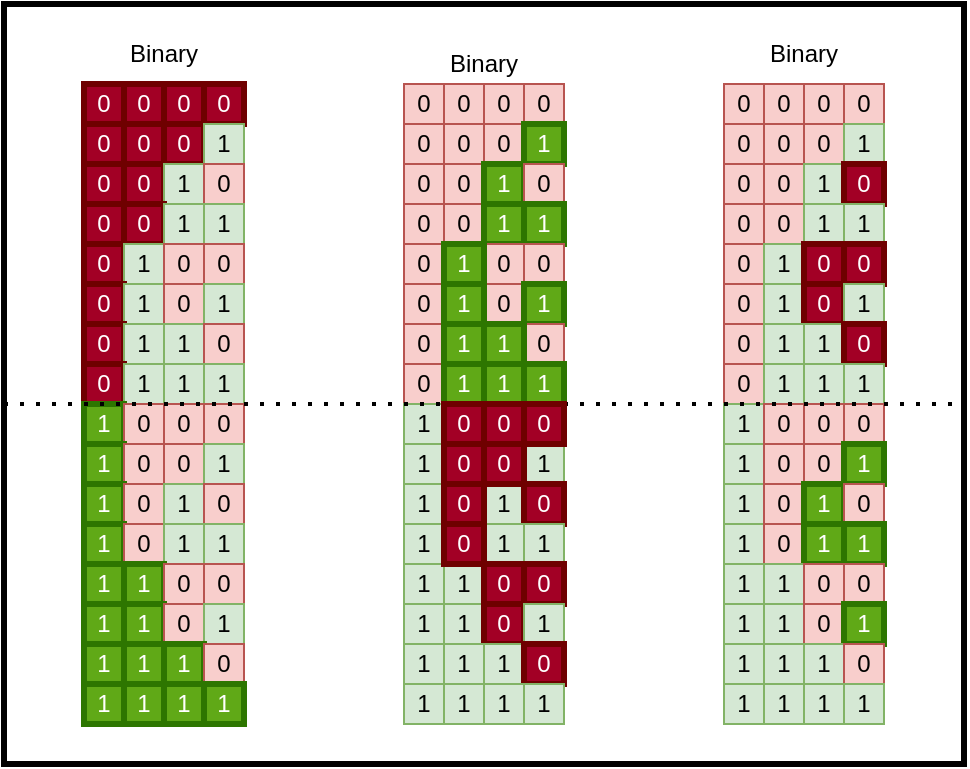 <mxfile version="20.8.16" type="device"><diagram name="Page-1" id="rO2bwCAvRgl7nx5soJiC"><mxGraphModel dx="637" dy="488" grid="1" gridSize="10" guides="1" tooltips="1" connect="1" arrows="1" fold="1" page="1" pageScale="1" pageWidth="850" pageHeight="1100" math="0" shadow="0"><root><mxCell id="0"/><mxCell id="1" parent="0"/><mxCell id="8Z9_9dAg5iWKAm85-pQ4-136" value="" style="rounded=0;whiteSpace=wrap;html=1;strokeWidth=3;" vertex="1" parent="1"><mxGeometry x="200" y="100" width="480" height="380" as="geometry"/></mxCell><mxCell id="TZ5t3hKsLZW_4LX4MifB-36" value="0" style="whiteSpace=wrap;html=1;aspect=fixed;fillColor=#a20025;strokeColor=#6F0000;strokeWidth=3;fontColor=#ffffff;" parent="1" vertex="1"><mxGeometry x="240" y="140" width="20" height="20" as="geometry"/></mxCell><mxCell id="TZ5t3hKsLZW_4LX4MifB-37" value="0" style="whiteSpace=wrap;html=1;aspect=fixed;fillColor=#a20025;strokeColor=#6F0000;strokeWidth=3;fontColor=#ffffff;" parent="1" vertex="1"><mxGeometry x="260" y="140" width="20" height="20" as="geometry"/></mxCell><mxCell id="TZ5t3hKsLZW_4LX4MifB-38" value="0" style="whiteSpace=wrap;html=1;aspect=fixed;fillColor=#a20025;strokeColor=#6F0000;fontColor=#ffffff;strokeWidth=3;" parent="1" vertex="1"><mxGeometry x="280" y="140" width="20" height="20" as="geometry"/></mxCell><mxCell id="TZ5t3hKsLZW_4LX4MifB-39" value="0" style="whiteSpace=wrap;html=1;aspect=fixed;fillColor=#a20025;strokeColor=#6F0000;strokeWidth=3;fontColor=#ffffff;" parent="1" vertex="1"><mxGeometry x="300" y="140" width="20" height="20" as="geometry"/></mxCell><mxCell id="TZ5t3hKsLZW_4LX4MifB-40" value="0" style="whiteSpace=wrap;html=1;aspect=fixed;fillColor=#a20025;strokeColor=#6F0000;strokeWidth=3;fontColor=#ffffff;" parent="1" vertex="1"><mxGeometry x="240" y="160" width="20" height="20" as="geometry"/></mxCell><mxCell id="TZ5t3hKsLZW_4LX4MifB-41" value="0" style="whiteSpace=wrap;html=1;aspect=fixed;fillColor=#a20025;strokeColor=#6F0000;strokeWidth=3;fontColor=#ffffff;" parent="1" vertex="1"><mxGeometry x="260" y="160" width="20" height="20" as="geometry"/></mxCell><mxCell id="TZ5t3hKsLZW_4LX4MifB-42" value="0" style="whiteSpace=wrap;html=1;aspect=fixed;fillColor=#a20025;strokeColor=#6F0000;strokeWidth=3;fontColor=#ffffff;" parent="1" vertex="1"><mxGeometry x="280" y="160" width="20" height="20" as="geometry"/></mxCell><mxCell id="TZ5t3hKsLZW_4LX4MifB-43" value="1" style="whiteSpace=wrap;html=1;aspect=fixed;fillColor=#d5e8d4;strokeColor=#82b366;strokeWidth=1;" parent="1" vertex="1"><mxGeometry x="300" y="160" width="20" height="20" as="geometry"/></mxCell><mxCell id="TZ5t3hKsLZW_4LX4MifB-44" value="0" style="whiteSpace=wrap;html=1;aspect=fixed;fillColor=#a20025;strokeColor=#6F0000;strokeWidth=3;fontColor=#ffffff;" parent="1" vertex="1"><mxGeometry x="240" y="180" width="20" height="20" as="geometry"/></mxCell><mxCell id="TZ5t3hKsLZW_4LX4MifB-45" value="0" style="whiteSpace=wrap;html=1;aspect=fixed;fillColor=#a20025;strokeColor=#6F0000;strokeWidth=3;fontColor=#ffffff;" parent="1" vertex="1"><mxGeometry x="260" y="180" width="20" height="20" as="geometry"/></mxCell><mxCell id="TZ5t3hKsLZW_4LX4MifB-46" value="1" style="whiteSpace=wrap;html=1;aspect=fixed;fillColor=#d5e8d4;strokeColor=#82b366;" parent="1" vertex="1"><mxGeometry x="280" y="180" width="20" height="20" as="geometry"/></mxCell><mxCell id="TZ5t3hKsLZW_4LX4MifB-47" value="0" style="whiteSpace=wrap;html=1;aspect=fixed;fillColor=#f8cecc;strokeColor=#b85450;strokeWidth=1;" parent="1" vertex="1"><mxGeometry x="300" y="180" width="20" height="20" as="geometry"/></mxCell><mxCell id="TZ5t3hKsLZW_4LX4MifB-48" value="0" style="whiteSpace=wrap;html=1;aspect=fixed;fillColor=#a20025;strokeColor=#6F0000;strokeWidth=3;fontColor=#ffffff;" parent="1" vertex="1"><mxGeometry x="240" y="200" width="20" height="20" as="geometry"/></mxCell><mxCell id="TZ5t3hKsLZW_4LX4MifB-49" value="0" style="whiteSpace=wrap;html=1;aspect=fixed;fillColor=#a20025;strokeColor=#6F0000;strokeWidth=3;fontColor=#ffffff;" parent="1" vertex="1"><mxGeometry x="260" y="200" width="20" height="20" as="geometry"/></mxCell><mxCell id="TZ5t3hKsLZW_4LX4MifB-50" value="1" style="whiteSpace=wrap;html=1;aspect=fixed;fillColor=#d5e8d4;strokeColor=#82b366;" parent="1" vertex="1"><mxGeometry x="280" y="200" width="20" height="20" as="geometry"/></mxCell><mxCell id="TZ5t3hKsLZW_4LX4MifB-51" value="1" style="whiteSpace=wrap;html=1;aspect=fixed;fillColor=#d5e8d4;strokeColor=#82b366;strokeWidth=1;" parent="1" vertex="1"><mxGeometry x="300" y="200" width="20" height="20" as="geometry"/></mxCell><mxCell id="TZ5t3hKsLZW_4LX4MifB-68" value="0" style="whiteSpace=wrap;html=1;aspect=fixed;fillColor=#a20025;strokeColor=#6F0000;strokeWidth=3;fontColor=#ffffff;" parent="1" vertex="1"><mxGeometry x="240" y="220" width="20" height="20" as="geometry"/></mxCell><mxCell id="TZ5t3hKsLZW_4LX4MifB-69" value="1" style="whiteSpace=wrap;html=1;aspect=fixed;fillColor=#d5e8d4;strokeColor=#82b366;" parent="1" vertex="1"><mxGeometry x="260" y="220" width="20" height="20" as="geometry"/></mxCell><mxCell id="TZ5t3hKsLZW_4LX4MifB-70" value="0" style="whiteSpace=wrap;html=1;aspect=fixed;fillColor=#f8cecc;strokeColor=#b85450;" parent="1" vertex="1"><mxGeometry x="280" y="220" width="20" height="20" as="geometry"/></mxCell><mxCell id="TZ5t3hKsLZW_4LX4MifB-71" value="0" style="whiteSpace=wrap;html=1;aspect=fixed;fillColor=#f8cecc;strokeColor=#b85450;strokeWidth=1;" parent="1" vertex="1"><mxGeometry x="300" y="220" width="20" height="20" as="geometry"/></mxCell><mxCell id="TZ5t3hKsLZW_4LX4MifB-72" value="0" style="whiteSpace=wrap;html=1;aspect=fixed;fillColor=#a20025;strokeColor=#6F0000;strokeWidth=3;fontColor=#ffffff;" parent="1" vertex="1"><mxGeometry x="240" y="240" width="20" height="20" as="geometry"/></mxCell><mxCell id="TZ5t3hKsLZW_4LX4MifB-73" value="1" style="whiteSpace=wrap;html=1;aspect=fixed;fillColor=#d5e8d4;strokeColor=#82b366;" parent="1" vertex="1"><mxGeometry x="260" y="240" width="20" height="20" as="geometry"/></mxCell><mxCell id="TZ5t3hKsLZW_4LX4MifB-74" value="0" style="whiteSpace=wrap;html=1;aspect=fixed;fillColor=#f8cecc;strokeColor=#b85450;" parent="1" vertex="1"><mxGeometry x="280" y="240" width="20" height="20" as="geometry"/></mxCell><mxCell id="TZ5t3hKsLZW_4LX4MifB-75" value="1" style="whiteSpace=wrap;html=1;aspect=fixed;fillColor=#d5e8d4;strokeColor=#82b366;strokeWidth=1;" parent="1" vertex="1"><mxGeometry x="300" y="240" width="20" height="20" as="geometry"/></mxCell><mxCell id="TZ5t3hKsLZW_4LX4MifB-76" value="0" style="whiteSpace=wrap;html=1;aspect=fixed;fillColor=#a20025;strokeColor=#6F0000;strokeWidth=3;fontColor=#ffffff;" parent="1" vertex="1"><mxGeometry x="240" y="260" width="20" height="20" as="geometry"/></mxCell><mxCell id="TZ5t3hKsLZW_4LX4MifB-77" value="1" style="whiteSpace=wrap;html=1;aspect=fixed;fillColor=#d5e8d4;strokeColor=#82b366;" parent="1" vertex="1"><mxGeometry x="260" y="260" width="20" height="20" as="geometry"/></mxCell><mxCell id="TZ5t3hKsLZW_4LX4MifB-78" value="1" style="whiteSpace=wrap;html=1;aspect=fixed;fillColor=#d5e8d4;strokeColor=#82b366;" parent="1" vertex="1"><mxGeometry x="280" y="260" width="20" height="20" as="geometry"/></mxCell><mxCell id="TZ5t3hKsLZW_4LX4MifB-79" value="0" style="whiteSpace=wrap;html=1;aspect=fixed;fillColor=#f8cecc;strokeColor=#b85450;strokeWidth=1;" parent="1" vertex="1"><mxGeometry x="300" y="260" width="20" height="20" as="geometry"/></mxCell><mxCell id="TZ5t3hKsLZW_4LX4MifB-80" value="0" style="whiteSpace=wrap;html=1;aspect=fixed;fillColor=#a20025;strokeColor=#6F0000;strokeWidth=3;fontColor=#ffffff;" parent="1" vertex="1"><mxGeometry x="240" y="280" width="20" height="20" as="geometry"/></mxCell><mxCell id="TZ5t3hKsLZW_4LX4MifB-81" value="1" style="whiteSpace=wrap;html=1;aspect=fixed;fillColor=#d5e8d4;strokeColor=#82b366;" parent="1" vertex="1"><mxGeometry x="260" y="280" width="20" height="20" as="geometry"/></mxCell><mxCell id="TZ5t3hKsLZW_4LX4MifB-82" value="1" style="whiteSpace=wrap;html=1;aspect=fixed;fillColor=#d5e8d4;strokeColor=#82b366;" parent="1" vertex="1"><mxGeometry x="280" y="280" width="20" height="20" as="geometry"/></mxCell><mxCell id="TZ5t3hKsLZW_4LX4MifB-83" value="1" style="whiteSpace=wrap;html=1;aspect=fixed;fillColor=#d5e8d4;strokeColor=#82b366;strokeWidth=1;" parent="1" vertex="1"><mxGeometry x="300" y="280" width="20" height="20" as="geometry"/></mxCell><mxCell id="TZ5t3hKsLZW_4LX4MifB-84" value="1" style="whiteSpace=wrap;html=1;aspect=fixed;fillColor=#60a917;strokeColor=#2D7600;fontColor=#ffffff;strokeWidth=3;" parent="1" vertex="1"><mxGeometry x="240" y="300" width="20" height="20" as="geometry"/></mxCell><mxCell id="TZ5t3hKsLZW_4LX4MifB-85" value="0" style="whiteSpace=wrap;html=1;aspect=fixed;fillColor=#f8cecc;strokeColor=#b85450;" parent="1" vertex="1"><mxGeometry x="260" y="300" width="20" height="20" as="geometry"/></mxCell><mxCell id="TZ5t3hKsLZW_4LX4MifB-86" value="0" style="whiteSpace=wrap;html=1;aspect=fixed;fillColor=#f8cecc;strokeColor=#b85450;" parent="1" vertex="1"><mxGeometry x="280" y="300" width="20" height="20" as="geometry"/></mxCell><mxCell id="TZ5t3hKsLZW_4LX4MifB-87" value="0" style="whiteSpace=wrap;html=1;aspect=fixed;fillColor=#f8cecc;strokeColor=#b85450;strokeWidth=1;" parent="1" vertex="1"><mxGeometry x="300" y="300" width="20" height="20" as="geometry"/></mxCell><mxCell id="TZ5t3hKsLZW_4LX4MifB-88" value="1" style="whiteSpace=wrap;html=1;aspect=fixed;fillColor=#60a917;strokeColor=#2D7600;fontColor=#ffffff;strokeWidth=3;" parent="1" vertex="1"><mxGeometry x="240" y="320" width="20" height="20" as="geometry"/></mxCell><mxCell id="TZ5t3hKsLZW_4LX4MifB-89" value="0" style="whiteSpace=wrap;html=1;aspect=fixed;fillColor=#f8cecc;strokeColor=#b85450;" parent="1" vertex="1"><mxGeometry x="260" y="320" width="20" height="20" as="geometry"/></mxCell><mxCell id="TZ5t3hKsLZW_4LX4MifB-90" value="0" style="whiteSpace=wrap;html=1;aspect=fixed;fillColor=#f8cecc;strokeColor=#b85450;" parent="1" vertex="1"><mxGeometry x="280" y="320" width="20" height="20" as="geometry"/></mxCell><mxCell id="TZ5t3hKsLZW_4LX4MifB-91" value="1" style="whiteSpace=wrap;html=1;aspect=fixed;fillColor=#d5e8d4;strokeColor=#82b366;strokeWidth=1;" parent="1" vertex="1"><mxGeometry x="300" y="320" width="20" height="20" as="geometry"/></mxCell><mxCell id="TZ5t3hKsLZW_4LX4MifB-92" value="1" style="whiteSpace=wrap;html=1;aspect=fixed;fillColor=#60a917;strokeColor=#2D7600;fontColor=#ffffff;strokeWidth=3;" parent="1" vertex="1"><mxGeometry x="240" y="340" width="20" height="20" as="geometry"/></mxCell><mxCell id="TZ5t3hKsLZW_4LX4MifB-93" value="0" style="whiteSpace=wrap;html=1;aspect=fixed;fillColor=#f8cecc;strokeColor=#b85450;" parent="1" vertex="1"><mxGeometry x="260" y="340" width="20" height="20" as="geometry"/></mxCell><mxCell id="TZ5t3hKsLZW_4LX4MifB-94" value="1" style="whiteSpace=wrap;html=1;aspect=fixed;fillColor=#d5e8d4;strokeColor=#82b366;" parent="1" vertex="1"><mxGeometry x="280" y="340" width="20" height="20" as="geometry"/></mxCell><mxCell id="TZ5t3hKsLZW_4LX4MifB-95" value="0" style="whiteSpace=wrap;html=1;aspect=fixed;fillColor=#f8cecc;strokeColor=#b85450;strokeWidth=1;" parent="1" vertex="1"><mxGeometry x="300" y="340" width="20" height="20" as="geometry"/></mxCell><mxCell id="TZ5t3hKsLZW_4LX4MifB-96" value="1" style="whiteSpace=wrap;html=1;aspect=fixed;fillColor=#60a917;strokeColor=#2D7600;fontColor=#ffffff;strokeWidth=3;" parent="1" vertex="1"><mxGeometry x="240" y="360" width="20" height="20" as="geometry"/></mxCell><mxCell id="TZ5t3hKsLZW_4LX4MifB-97" value="0" style="whiteSpace=wrap;html=1;aspect=fixed;fillColor=#f8cecc;strokeColor=#b85450;" parent="1" vertex="1"><mxGeometry x="260" y="360" width="20" height="20" as="geometry"/></mxCell><mxCell id="TZ5t3hKsLZW_4LX4MifB-98" value="1" style="whiteSpace=wrap;html=1;aspect=fixed;fillColor=#d5e8d4;strokeColor=#82b366;" parent="1" vertex="1"><mxGeometry x="280" y="360" width="20" height="20" as="geometry"/></mxCell><mxCell id="TZ5t3hKsLZW_4LX4MifB-99" value="1" style="whiteSpace=wrap;html=1;aspect=fixed;fillColor=#d5e8d4;strokeColor=#82b366;strokeWidth=1;" parent="1" vertex="1"><mxGeometry x="300" y="360" width="20" height="20" as="geometry"/></mxCell><mxCell id="TZ5t3hKsLZW_4LX4MifB-100" value="1" style="whiteSpace=wrap;html=1;aspect=fixed;fillColor=#60a917;strokeColor=#2D7600;fontColor=#ffffff;strokeWidth=3;" parent="1" vertex="1"><mxGeometry x="240" y="380" width="20" height="20" as="geometry"/></mxCell><mxCell id="TZ5t3hKsLZW_4LX4MifB-101" value="1" style="whiteSpace=wrap;html=1;aspect=fixed;fillColor=#60a917;strokeColor=#2D7600;fontColor=#ffffff;strokeWidth=3;" parent="1" vertex="1"><mxGeometry x="260" y="380" width="20" height="20" as="geometry"/></mxCell><mxCell id="TZ5t3hKsLZW_4LX4MifB-102" value="0" style="whiteSpace=wrap;html=1;aspect=fixed;fillColor=#f8cecc;strokeColor=#b85450;" parent="1" vertex="1"><mxGeometry x="280" y="380" width="20" height="20" as="geometry"/></mxCell><mxCell id="TZ5t3hKsLZW_4LX4MifB-103" value="0" style="whiteSpace=wrap;html=1;aspect=fixed;fillColor=#f8cecc;strokeColor=#b85450;strokeWidth=1;" parent="1" vertex="1"><mxGeometry x="300" y="380" width="20" height="20" as="geometry"/></mxCell><mxCell id="TZ5t3hKsLZW_4LX4MifB-104" value="1" style="whiteSpace=wrap;html=1;aspect=fixed;fillColor=#60a917;strokeColor=#2D7600;fontColor=#ffffff;strokeWidth=3;" parent="1" vertex="1"><mxGeometry x="240" y="400" width="20" height="20" as="geometry"/></mxCell><mxCell id="TZ5t3hKsLZW_4LX4MifB-105" value="1" style="whiteSpace=wrap;html=1;aspect=fixed;fillColor=#60a917;strokeColor=#2D7600;fontColor=#ffffff;strokeWidth=3;" parent="1" vertex="1"><mxGeometry x="260" y="400" width="20" height="20" as="geometry"/></mxCell><mxCell id="TZ5t3hKsLZW_4LX4MifB-106" value="0" style="whiteSpace=wrap;html=1;aspect=fixed;fillColor=#f8cecc;strokeColor=#b85450;" parent="1" vertex="1"><mxGeometry x="280" y="400" width="20" height="20" as="geometry"/></mxCell><mxCell id="TZ5t3hKsLZW_4LX4MifB-107" value="1" style="whiteSpace=wrap;html=1;aspect=fixed;fillColor=#d5e8d4;strokeColor=#82b366;strokeWidth=1;" parent="1" vertex="1"><mxGeometry x="300" y="400" width="20" height="20" as="geometry"/></mxCell><mxCell id="TZ5t3hKsLZW_4LX4MifB-108" value="1" style="whiteSpace=wrap;html=1;aspect=fixed;fillColor=#60a917;strokeColor=#2D7600;fontColor=#ffffff;strokeWidth=3;" parent="1" vertex="1"><mxGeometry x="240" y="420" width="20" height="20" as="geometry"/></mxCell><mxCell id="TZ5t3hKsLZW_4LX4MifB-109" value="1" style="whiteSpace=wrap;html=1;aspect=fixed;fillColor=#60a917;strokeColor=#2D7600;fontColor=#ffffff;strokeWidth=3;" parent="1" vertex="1"><mxGeometry x="260" y="420" width="20" height="20" as="geometry"/></mxCell><mxCell id="TZ5t3hKsLZW_4LX4MifB-110" value="1" style="whiteSpace=wrap;html=1;aspect=fixed;fillColor=#60a917;strokeColor=#2D7600;fontColor=#ffffff;strokeWidth=3;" parent="1" vertex="1"><mxGeometry x="280" y="420" width="20" height="20" as="geometry"/></mxCell><mxCell id="TZ5t3hKsLZW_4LX4MifB-111" value="0" style="whiteSpace=wrap;html=1;aspect=fixed;fillColor=#f8cecc;strokeColor=#b85450;strokeWidth=1;" parent="1" vertex="1"><mxGeometry x="300" y="420" width="20" height="20" as="geometry"/></mxCell><mxCell id="TZ5t3hKsLZW_4LX4MifB-112" value="1" style="whiteSpace=wrap;html=1;aspect=fixed;fillColor=#60a917;strokeColor=#2D7600;fontColor=#ffffff;strokeWidth=3;" parent="1" vertex="1"><mxGeometry x="240" y="440" width="20" height="20" as="geometry"/></mxCell><mxCell id="TZ5t3hKsLZW_4LX4MifB-113" value="1" style="whiteSpace=wrap;html=1;aspect=fixed;fillColor=#60a917;strokeColor=#2D7600;fontColor=#ffffff;strokeWidth=3;" parent="1" vertex="1"><mxGeometry x="260" y="440" width="20" height="20" as="geometry"/></mxCell><mxCell id="TZ5t3hKsLZW_4LX4MifB-114" value="1" style="whiteSpace=wrap;html=1;aspect=fixed;fillColor=#60a917;strokeColor=#2D7600;fontColor=#ffffff;strokeWidth=3;" parent="1" vertex="1"><mxGeometry x="280" y="440" width="20" height="20" as="geometry"/></mxCell><mxCell id="TZ5t3hKsLZW_4LX4MifB-118" value="1" style="whiteSpace=wrap;html=1;aspect=fixed;fillColor=#60a917;strokeColor=#2D7600;strokeWidth=3;fontColor=#ffffff;" parent="1" vertex="1"><mxGeometry x="300" y="440" width="20" height="20" as="geometry"/></mxCell><mxCell id="TZ5t3hKsLZW_4LX4MifB-124" value="Binary" style="text;html=1;strokeColor=none;fillColor=none;align=center;verticalAlign=middle;whiteSpace=wrap;rounded=0;" parent="1" vertex="1"><mxGeometry x="250" y="110" width="60" height="30" as="geometry"/></mxCell><mxCell id="8Z9_9dAg5iWKAm85-pQ4-5" value="0" style="whiteSpace=wrap;html=1;aspect=fixed;fillColor=#f8cecc;strokeColor=#b85450;" vertex="1" parent="1"><mxGeometry x="400" y="140" width="20" height="20" as="geometry"/></mxCell><mxCell id="8Z9_9dAg5iWKAm85-pQ4-6" value="0" style="whiteSpace=wrap;html=1;aspect=fixed;fillColor=#f8cecc;strokeColor=#b85450;" vertex="1" parent="1"><mxGeometry x="420" y="140" width="20" height="20" as="geometry"/></mxCell><mxCell id="8Z9_9dAg5iWKAm85-pQ4-7" value="0" style="whiteSpace=wrap;html=1;aspect=fixed;fillColor=#f8cecc;strokeColor=#b85450;" vertex="1" parent="1"><mxGeometry x="440" y="140" width="20" height="20" as="geometry"/></mxCell><mxCell id="8Z9_9dAg5iWKAm85-pQ4-8" value="0" style="whiteSpace=wrap;html=1;aspect=fixed;fillColor=#f8cecc;strokeColor=#b85450;strokeWidth=1;" vertex="1" parent="1"><mxGeometry x="460" y="140" width="20" height="20" as="geometry"/></mxCell><mxCell id="8Z9_9dAg5iWKAm85-pQ4-9" value="0" style="whiteSpace=wrap;html=1;aspect=fixed;fillColor=#f8cecc;strokeColor=#b85450;" vertex="1" parent="1"><mxGeometry x="400" y="160" width="20" height="20" as="geometry"/></mxCell><mxCell id="8Z9_9dAg5iWKAm85-pQ4-10" value="0" style="whiteSpace=wrap;html=1;aspect=fixed;fillColor=#f8cecc;strokeColor=#b85450;" vertex="1" parent="1"><mxGeometry x="420" y="160" width="20" height="20" as="geometry"/></mxCell><mxCell id="8Z9_9dAg5iWKAm85-pQ4-11" value="0" style="whiteSpace=wrap;html=1;aspect=fixed;fillColor=#f8cecc;strokeColor=#b85450;" vertex="1" parent="1"><mxGeometry x="440" y="160" width="20" height="20" as="geometry"/></mxCell><mxCell id="8Z9_9dAg5iWKAm85-pQ4-12" value="1" style="whiteSpace=wrap;html=1;aspect=fixed;fillColor=#60a917;strokeColor=#2D7600;strokeWidth=3;fontColor=#ffffff;" vertex="1" parent="1"><mxGeometry x="460" y="160" width="20" height="20" as="geometry"/></mxCell><mxCell id="8Z9_9dAg5iWKAm85-pQ4-13" value="0" style="whiteSpace=wrap;html=1;aspect=fixed;fillColor=#f8cecc;strokeColor=#b85450;" vertex="1" parent="1"><mxGeometry x="400" y="180" width="20" height="20" as="geometry"/></mxCell><mxCell id="8Z9_9dAg5iWKAm85-pQ4-14" value="0" style="whiteSpace=wrap;html=1;aspect=fixed;fillColor=#f8cecc;strokeColor=#b85450;" vertex="1" parent="1"><mxGeometry x="420" y="180" width="20" height="20" as="geometry"/></mxCell><mxCell id="8Z9_9dAg5iWKAm85-pQ4-15" value="1" style="whiteSpace=wrap;html=1;aspect=fixed;fillColor=#60a917;strokeColor=#2D7600;strokeWidth=3;fontColor=#ffffff;" vertex="1" parent="1"><mxGeometry x="440" y="180" width="20" height="20" as="geometry"/></mxCell><mxCell id="8Z9_9dAg5iWKAm85-pQ4-16" value="0" style="whiteSpace=wrap;html=1;aspect=fixed;fillColor=#f8cecc;strokeColor=#b85450;strokeWidth=1;" vertex="1" parent="1"><mxGeometry x="460" y="180" width="20" height="20" as="geometry"/></mxCell><mxCell id="8Z9_9dAg5iWKAm85-pQ4-17" value="0" style="whiteSpace=wrap;html=1;aspect=fixed;fillColor=#f8cecc;strokeColor=#b85450;" vertex="1" parent="1"><mxGeometry x="400" y="200" width="20" height="20" as="geometry"/></mxCell><mxCell id="8Z9_9dAg5iWKAm85-pQ4-18" value="0" style="whiteSpace=wrap;html=1;aspect=fixed;fillColor=#f8cecc;strokeColor=#b85450;" vertex="1" parent="1"><mxGeometry x="420" y="200" width="20" height="20" as="geometry"/></mxCell><mxCell id="8Z9_9dAg5iWKAm85-pQ4-19" value="1" style="whiteSpace=wrap;html=1;aspect=fixed;fillColor=#60a917;strokeColor=#2D7600;strokeWidth=3;fontColor=#ffffff;" vertex="1" parent="1"><mxGeometry x="440" y="200" width="20" height="20" as="geometry"/></mxCell><mxCell id="8Z9_9dAg5iWKAm85-pQ4-20" value="1" style="whiteSpace=wrap;html=1;aspect=fixed;fillColor=#60a917;strokeColor=#2D7600;strokeWidth=3;fontColor=#ffffff;" vertex="1" parent="1"><mxGeometry x="460" y="200" width="20" height="20" as="geometry"/></mxCell><mxCell id="8Z9_9dAg5iWKAm85-pQ4-21" value="0" style="whiteSpace=wrap;html=1;aspect=fixed;fillColor=#f8cecc;strokeColor=#b85450;" vertex="1" parent="1"><mxGeometry x="400" y="220" width="20" height="20" as="geometry"/></mxCell><mxCell id="8Z9_9dAg5iWKAm85-pQ4-23" value="0" style="whiteSpace=wrap;html=1;aspect=fixed;fillColor=#f8cecc;strokeColor=#b85450;" vertex="1" parent="1"><mxGeometry x="440" y="220" width="20" height="20" as="geometry"/></mxCell><mxCell id="8Z9_9dAg5iWKAm85-pQ4-24" value="0" style="whiteSpace=wrap;html=1;aspect=fixed;fillColor=#f8cecc;strokeColor=#b85450;strokeWidth=1;" vertex="1" parent="1"><mxGeometry x="460" y="220" width="20" height="20" as="geometry"/></mxCell><mxCell id="8Z9_9dAg5iWKAm85-pQ4-25" value="0" style="whiteSpace=wrap;html=1;aspect=fixed;fillColor=#f8cecc;strokeColor=#b85450;" vertex="1" parent="1"><mxGeometry x="400" y="240" width="20" height="20" as="geometry"/></mxCell><mxCell id="8Z9_9dAg5iWKAm85-pQ4-27" value="0" style="whiteSpace=wrap;html=1;aspect=fixed;fillColor=#f8cecc;strokeColor=#b85450;" vertex="1" parent="1"><mxGeometry x="440" y="240" width="20" height="20" as="geometry"/></mxCell><mxCell id="8Z9_9dAg5iWKAm85-pQ4-28" value="1" style="whiteSpace=wrap;html=1;aspect=fixed;fillColor=#60a917;strokeColor=#2D7600;strokeWidth=3;fontColor=#ffffff;" vertex="1" parent="1"><mxGeometry x="460" y="240" width="20" height="20" as="geometry"/></mxCell><mxCell id="8Z9_9dAg5iWKAm85-pQ4-29" value="0" style="whiteSpace=wrap;html=1;aspect=fixed;fillColor=#f8cecc;strokeColor=#b85450;" vertex="1" parent="1"><mxGeometry x="400" y="260" width="20" height="20" as="geometry"/></mxCell><mxCell id="8Z9_9dAg5iWKAm85-pQ4-32" value="0" style="whiteSpace=wrap;html=1;aspect=fixed;fillColor=#f8cecc;strokeColor=#b85450;strokeWidth=1;" vertex="1" parent="1"><mxGeometry x="460" y="260" width="20" height="20" as="geometry"/></mxCell><mxCell id="8Z9_9dAg5iWKAm85-pQ4-33" value="0" style="whiteSpace=wrap;html=1;aspect=fixed;fillColor=#f8cecc;strokeColor=#b85450;" vertex="1" parent="1"><mxGeometry x="400" y="280" width="20" height="20" as="geometry"/></mxCell><mxCell id="8Z9_9dAg5iWKAm85-pQ4-37" value="1" style="whiteSpace=wrap;html=1;aspect=fixed;fillColor=#d5e8d4;strokeColor=#82b366;" vertex="1" parent="1"><mxGeometry x="400" y="300" width="20" height="20" as="geometry"/></mxCell><mxCell id="8Z9_9dAg5iWKAm85-pQ4-41" value="1" style="whiteSpace=wrap;html=1;aspect=fixed;fillColor=#d5e8d4;strokeColor=#82b366;" vertex="1" parent="1"><mxGeometry x="400" y="320" width="20" height="20" as="geometry"/></mxCell><mxCell id="8Z9_9dAg5iWKAm85-pQ4-44" value="1" style="whiteSpace=wrap;html=1;aspect=fixed;fillColor=#d5e8d4;strokeColor=#82b366;strokeWidth=1;" vertex="1" parent="1"><mxGeometry x="460" y="320" width="20" height="20" as="geometry"/></mxCell><mxCell id="8Z9_9dAg5iWKAm85-pQ4-45" value="1" style="whiteSpace=wrap;html=1;aspect=fixed;fillColor=#d5e8d4;strokeColor=#82b366;" vertex="1" parent="1"><mxGeometry x="400" y="340" width="20" height="20" as="geometry"/></mxCell><mxCell id="8Z9_9dAg5iWKAm85-pQ4-47" value="1" style="whiteSpace=wrap;html=1;aspect=fixed;fillColor=#d5e8d4;strokeColor=#82b366;" vertex="1" parent="1"><mxGeometry x="440" y="340" width="20" height="20" as="geometry"/></mxCell><mxCell id="8Z9_9dAg5iWKAm85-pQ4-48" value="0" style="whiteSpace=wrap;html=1;aspect=fixed;fillColor=#a20025;strokeColor=#6F0000;strokeWidth=3;fontColor=#ffffff;" vertex="1" parent="1"><mxGeometry x="460" y="340" width="20" height="20" as="geometry"/></mxCell><mxCell id="8Z9_9dAg5iWKAm85-pQ4-49" value="1" style="whiteSpace=wrap;html=1;aspect=fixed;fillColor=#d5e8d4;strokeColor=#82b366;" vertex="1" parent="1"><mxGeometry x="400" y="360" width="20" height="20" as="geometry"/></mxCell><mxCell id="8Z9_9dAg5iWKAm85-pQ4-51" value="1" style="whiteSpace=wrap;html=1;aspect=fixed;fillColor=#d5e8d4;strokeColor=#82b366;" vertex="1" parent="1"><mxGeometry x="440" y="360" width="20" height="20" as="geometry"/></mxCell><mxCell id="8Z9_9dAg5iWKAm85-pQ4-52" value="1" style="whiteSpace=wrap;html=1;aspect=fixed;fillColor=#d5e8d4;strokeColor=#82b366;strokeWidth=1;" vertex="1" parent="1"><mxGeometry x="460" y="360" width="20" height="20" as="geometry"/></mxCell><mxCell id="8Z9_9dAg5iWKAm85-pQ4-53" value="1" style="whiteSpace=wrap;html=1;aspect=fixed;fillColor=#d5e8d4;strokeColor=#82b366;" vertex="1" parent="1"><mxGeometry x="400" y="380" width="20" height="20" as="geometry"/></mxCell><mxCell id="8Z9_9dAg5iWKAm85-pQ4-54" value="1" style="whiteSpace=wrap;html=1;aspect=fixed;fillColor=#d5e8d4;strokeColor=#82b366;" vertex="1" parent="1"><mxGeometry x="420" y="380" width="20" height="20" as="geometry"/></mxCell><mxCell id="8Z9_9dAg5iWKAm85-pQ4-55" value="0" style="whiteSpace=wrap;html=1;aspect=fixed;fillColor=#a20025;strokeColor=#6F0000;fontColor=#ffffff;strokeWidth=3;" vertex="1" parent="1"><mxGeometry x="440" y="380" width="20" height="20" as="geometry"/></mxCell><mxCell id="8Z9_9dAg5iWKAm85-pQ4-56" value="0" style="whiteSpace=wrap;html=1;aspect=fixed;fillColor=#a20025;strokeColor=#6F0000;strokeWidth=3;fontColor=#ffffff;" vertex="1" parent="1"><mxGeometry x="460" y="380" width="20" height="20" as="geometry"/></mxCell><mxCell id="8Z9_9dAg5iWKAm85-pQ4-57" value="1" style="whiteSpace=wrap;html=1;aspect=fixed;fillColor=#d5e8d4;strokeColor=#82b366;" vertex="1" parent="1"><mxGeometry x="400" y="400" width="20" height="20" as="geometry"/></mxCell><mxCell id="8Z9_9dAg5iWKAm85-pQ4-58" value="1" style="whiteSpace=wrap;html=1;aspect=fixed;fillColor=#d5e8d4;strokeColor=#82b366;" vertex="1" parent="1"><mxGeometry x="420" y="400" width="20" height="20" as="geometry"/></mxCell><mxCell id="8Z9_9dAg5iWKAm85-pQ4-59" value="0" style="whiteSpace=wrap;html=1;aspect=fixed;fillColor=#a20025;strokeColor=#6F0000;fontColor=#ffffff;strokeWidth=3;" vertex="1" parent="1"><mxGeometry x="440" y="400" width="20" height="20" as="geometry"/></mxCell><mxCell id="8Z9_9dAg5iWKAm85-pQ4-60" value="1" style="whiteSpace=wrap;html=1;aspect=fixed;fillColor=#d5e8d4;strokeColor=#82b366;strokeWidth=1;" vertex="1" parent="1"><mxGeometry x="460" y="400" width="20" height="20" as="geometry"/></mxCell><mxCell id="8Z9_9dAg5iWKAm85-pQ4-61" value="1" style="whiteSpace=wrap;html=1;aspect=fixed;fillColor=#d5e8d4;strokeColor=#82b366;" vertex="1" parent="1"><mxGeometry x="400" y="420" width="20" height="20" as="geometry"/></mxCell><mxCell id="8Z9_9dAg5iWKAm85-pQ4-62" value="1" style="whiteSpace=wrap;html=1;aspect=fixed;fillColor=#d5e8d4;strokeColor=#82b366;" vertex="1" parent="1"><mxGeometry x="420" y="420" width="20" height="20" as="geometry"/></mxCell><mxCell id="8Z9_9dAg5iWKAm85-pQ4-63" value="1" style="whiteSpace=wrap;html=1;aspect=fixed;fillColor=#d5e8d4;strokeColor=#82b366;" vertex="1" parent="1"><mxGeometry x="440" y="420" width="20" height="20" as="geometry"/></mxCell><mxCell id="8Z9_9dAg5iWKAm85-pQ4-64" value="0" style="whiteSpace=wrap;html=1;aspect=fixed;fillColor=#a20025;strokeColor=#6F0000;strokeWidth=3;fontColor=#ffffff;" vertex="1" parent="1"><mxGeometry x="460" y="420" width="20" height="20" as="geometry"/></mxCell><mxCell id="8Z9_9dAg5iWKAm85-pQ4-65" value="1" style="whiteSpace=wrap;html=1;aspect=fixed;fillColor=#d5e8d4;strokeColor=#82b366;" vertex="1" parent="1"><mxGeometry x="400" y="440" width="20" height="20" as="geometry"/></mxCell><mxCell id="8Z9_9dAg5iWKAm85-pQ4-66" value="1" style="whiteSpace=wrap;html=1;aspect=fixed;fillColor=#d5e8d4;strokeColor=#82b366;" vertex="1" parent="1"><mxGeometry x="420" y="440" width="20" height="20" as="geometry"/></mxCell><mxCell id="8Z9_9dAg5iWKAm85-pQ4-67" value="1" style="whiteSpace=wrap;html=1;aspect=fixed;fillColor=#d5e8d4;strokeColor=#82b366;" vertex="1" parent="1"><mxGeometry x="440" y="440" width="20" height="20" as="geometry"/></mxCell><mxCell id="8Z9_9dAg5iWKAm85-pQ4-68" value="1" style="whiteSpace=wrap;html=1;aspect=fixed;fillColor=#d5e8d4;strokeColor=#82b366;strokeWidth=1;" vertex="1" parent="1"><mxGeometry x="460" y="440" width="20" height="20" as="geometry"/></mxCell><mxCell id="8Z9_9dAg5iWKAm85-pQ4-69" value="Binary" style="text;html=1;strokeColor=none;fillColor=none;align=center;verticalAlign=middle;whiteSpace=wrap;rounded=0;" vertex="1" parent="1"><mxGeometry x="410" y="115" width="60" height="30" as="geometry"/></mxCell><mxCell id="8Z9_9dAg5iWKAm85-pQ4-70" value="0" style="whiteSpace=wrap;html=1;aspect=fixed;fillColor=#f8cecc;strokeColor=#b85450;" vertex="1" parent="1"><mxGeometry x="560" y="140" width="20" height="20" as="geometry"/></mxCell><mxCell id="8Z9_9dAg5iWKAm85-pQ4-71" value="0" style="whiteSpace=wrap;html=1;aspect=fixed;fillColor=#f8cecc;strokeColor=#b85450;" vertex="1" parent="1"><mxGeometry x="580" y="140" width="20" height="20" as="geometry"/></mxCell><mxCell id="8Z9_9dAg5iWKAm85-pQ4-72" value="0" style="whiteSpace=wrap;html=1;aspect=fixed;fillColor=#f8cecc;strokeColor=#b85450;" vertex="1" parent="1"><mxGeometry x="600" y="140" width="20" height="20" as="geometry"/></mxCell><mxCell id="8Z9_9dAg5iWKAm85-pQ4-73" value="0" style="whiteSpace=wrap;html=1;aspect=fixed;fillColor=#f8cecc;strokeColor=#b85450;strokeWidth=1;" vertex="1" parent="1"><mxGeometry x="620" y="140" width="20" height="20" as="geometry"/></mxCell><mxCell id="8Z9_9dAg5iWKAm85-pQ4-74" value="0" style="whiteSpace=wrap;html=1;aspect=fixed;fillColor=#f8cecc;strokeColor=#b85450;" vertex="1" parent="1"><mxGeometry x="560" y="160" width="20" height="20" as="geometry"/></mxCell><mxCell id="8Z9_9dAg5iWKAm85-pQ4-75" value="0" style="whiteSpace=wrap;html=1;aspect=fixed;fillColor=#f8cecc;strokeColor=#b85450;" vertex="1" parent="1"><mxGeometry x="580" y="160" width="20" height="20" as="geometry"/></mxCell><mxCell id="8Z9_9dAg5iWKAm85-pQ4-76" value="0" style="whiteSpace=wrap;html=1;aspect=fixed;fillColor=#f8cecc;strokeColor=#b85450;" vertex="1" parent="1"><mxGeometry x="600" y="160" width="20" height="20" as="geometry"/></mxCell><mxCell id="8Z9_9dAg5iWKAm85-pQ4-77" value="1" style="whiteSpace=wrap;html=1;aspect=fixed;fillColor=#d5e8d4;strokeColor=#82b366;strokeWidth=1;" vertex="1" parent="1"><mxGeometry x="620" y="160" width="20" height="20" as="geometry"/></mxCell><mxCell id="8Z9_9dAg5iWKAm85-pQ4-78" value="0" style="whiteSpace=wrap;html=1;aspect=fixed;fillColor=#f8cecc;strokeColor=#b85450;" vertex="1" parent="1"><mxGeometry x="560" y="180" width="20" height="20" as="geometry"/></mxCell><mxCell id="8Z9_9dAg5iWKAm85-pQ4-79" value="0" style="whiteSpace=wrap;html=1;aspect=fixed;fillColor=#f8cecc;strokeColor=#b85450;" vertex="1" parent="1"><mxGeometry x="580" y="180" width="20" height="20" as="geometry"/></mxCell><mxCell id="8Z9_9dAg5iWKAm85-pQ4-80" value="1" style="whiteSpace=wrap;html=1;aspect=fixed;fillColor=#d5e8d4;strokeColor=#82b366;" vertex="1" parent="1"><mxGeometry x="600" y="180" width="20" height="20" as="geometry"/></mxCell><mxCell id="8Z9_9dAg5iWKAm85-pQ4-81" value="0" style="whiteSpace=wrap;html=1;aspect=fixed;fillColor=#a20025;strokeColor=#6F0000;strokeWidth=3;fontColor=#ffffff;" vertex="1" parent="1"><mxGeometry x="620" y="180" width="20" height="20" as="geometry"/></mxCell><mxCell id="8Z9_9dAg5iWKAm85-pQ4-82" value="0" style="whiteSpace=wrap;html=1;aspect=fixed;fillColor=#f8cecc;strokeColor=#b85450;" vertex="1" parent="1"><mxGeometry x="560" y="200" width="20" height="20" as="geometry"/></mxCell><mxCell id="8Z9_9dAg5iWKAm85-pQ4-83" value="0" style="whiteSpace=wrap;html=1;aspect=fixed;fillColor=#f8cecc;strokeColor=#b85450;" vertex="1" parent="1"><mxGeometry x="580" y="200" width="20" height="20" as="geometry"/></mxCell><mxCell id="8Z9_9dAg5iWKAm85-pQ4-84" value="1" style="whiteSpace=wrap;html=1;aspect=fixed;fillColor=#d5e8d4;strokeColor=#82b366;" vertex="1" parent="1"><mxGeometry x="600" y="200" width="20" height="20" as="geometry"/></mxCell><mxCell id="8Z9_9dAg5iWKAm85-pQ4-85" value="1" style="whiteSpace=wrap;html=1;aspect=fixed;fillColor=#d5e8d4;strokeColor=#82b366;strokeWidth=1;" vertex="1" parent="1"><mxGeometry x="620" y="200" width="20" height="20" as="geometry"/></mxCell><mxCell id="8Z9_9dAg5iWKAm85-pQ4-86" value="0" style="whiteSpace=wrap;html=1;aspect=fixed;fillColor=#f8cecc;strokeColor=#b85450;" vertex="1" parent="1"><mxGeometry x="560" y="220" width="20" height="20" as="geometry"/></mxCell><mxCell id="8Z9_9dAg5iWKAm85-pQ4-87" value="1" style="whiteSpace=wrap;html=1;aspect=fixed;fillColor=#d5e8d4;strokeColor=#82b366;" vertex="1" parent="1"><mxGeometry x="580" y="220" width="20" height="20" as="geometry"/></mxCell><mxCell id="8Z9_9dAg5iWKAm85-pQ4-88" value="0" style="whiteSpace=wrap;html=1;aspect=fixed;fillColor=#a20025;strokeColor=#6F0000;fontColor=#ffffff;strokeWidth=3;" vertex="1" parent="1"><mxGeometry x="600" y="220" width="20" height="20" as="geometry"/></mxCell><mxCell id="8Z9_9dAg5iWKAm85-pQ4-89" value="0" style="whiteSpace=wrap;html=1;aspect=fixed;fillColor=#a20025;strokeColor=#6F0000;strokeWidth=3;fontColor=#ffffff;" vertex="1" parent="1"><mxGeometry x="620" y="220" width="20" height="20" as="geometry"/></mxCell><mxCell id="8Z9_9dAg5iWKAm85-pQ4-90" value="0" style="whiteSpace=wrap;html=1;aspect=fixed;fillColor=#f8cecc;strokeColor=#b85450;" vertex="1" parent="1"><mxGeometry x="560" y="240" width="20" height="20" as="geometry"/></mxCell><mxCell id="8Z9_9dAg5iWKAm85-pQ4-91" value="1" style="whiteSpace=wrap;html=1;aspect=fixed;fillColor=#d5e8d4;strokeColor=#82b366;" vertex="1" parent="1"><mxGeometry x="580" y="240" width="20" height="20" as="geometry"/></mxCell><mxCell id="8Z9_9dAg5iWKAm85-pQ4-92" value="0" style="whiteSpace=wrap;html=1;aspect=fixed;fillColor=#a20025;strokeColor=#6F0000;fontColor=#ffffff;strokeWidth=3;" vertex="1" parent="1"><mxGeometry x="600" y="240" width="20" height="20" as="geometry"/></mxCell><mxCell id="8Z9_9dAg5iWKAm85-pQ4-93" value="1" style="whiteSpace=wrap;html=1;aspect=fixed;fillColor=#d5e8d4;strokeColor=#82b366;strokeWidth=1;" vertex="1" parent="1"><mxGeometry x="620" y="240" width="20" height="20" as="geometry"/></mxCell><mxCell id="8Z9_9dAg5iWKAm85-pQ4-94" value="0" style="whiteSpace=wrap;html=1;aspect=fixed;fillColor=#f8cecc;strokeColor=#b85450;" vertex="1" parent="1"><mxGeometry x="560" y="260" width="20" height="20" as="geometry"/></mxCell><mxCell id="8Z9_9dAg5iWKAm85-pQ4-95" value="1" style="whiteSpace=wrap;html=1;aspect=fixed;fillColor=#d5e8d4;strokeColor=#82b366;" vertex="1" parent="1"><mxGeometry x="580" y="260" width="20" height="20" as="geometry"/></mxCell><mxCell id="8Z9_9dAg5iWKAm85-pQ4-96" value="1" style="whiteSpace=wrap;html=1;aspect=fixed;fillColor=#d5e8d4;strokeColor=#82b366;" vertex="1" parent="1"><mxGeometry x="600" y="260" width="20" height="20" as="geometry"/></mxCell><mxCell id="8Z9_9dAg5iWKAm85-pQ4-97" value="0" style="whiteSpace=wrap;html=1;aspect=fixed;fillColor=#a20025;strokeColor=#6F0000;strokeWidth=3;fontColor=#ffffff;" vertex="1" parent="1"><mxGeometry x="620" y="260" width="20" height="20" as="geometry"/></mxCell><mxCell id="8Z9_9dAg5iWKAm85-pQ4-98" value="0" style="whiteSpace=wrap;html=1;aspect=fixed;fillColor=#f8cecc;strokeColor=#b85450;" vertex="1" parent="1"><mxGeometry x="560" y="280" width="20" height="20" as="geometry"/></mxCell><mxCell id="8Z9_9dAg5iWKAm85-pQ4-99" value="1" style="whiteSpace=wrap;html=1;aspect=fixed;fillColor=#d5e8d4;strokeColor=#82b366;" vertex="1" parent="1"><mxGeometry x="580" y="280" width="20" height="20" as="geometry"/></mxCell><mxCell id="8Z9_9dAg5iWKAm85-pQ4-100" value="1" style="whiteSpace=wrap;html=1;aspect=fixed;fillColor=#d5e8d4;strokeColor=#82b366;" vertex="1" parent="1"><mxGeometry x="600" y="280" width="20" height="20" as="geometry"/></mxCell><mxCell id="8Z9_9dAg5iWKAm85-pQ4-101" value="1" style="whiteSpace=wrap;html=1;aspect=fixed;fillColor=#d5e8d4;strokeColor=#82b366;strokeWidth=1;" vertex="1" parent="1"><mxGeometry x="620" y="280" width="20" height="20" as="geometry"/></mxCell><mxCell id="8Z9_9dAg5iWKAm85-pQ4-102" value="1" style="whiteSpace=wrap;html=1;aspect=fixed;fillColor=#d5e8d4;strokeColor=#82b366;" vertex="1" parent="1"><mxGeometry x="560" y="300" width="20" height="20" as="geometry"/></mxCell><mxCell id="8Z9_9dAg5iWKAm85-pQ4-103" value="0" style="whiteSpace=wrap;html=1;aspect=fixed;fillColor=#f8cecc;strokeColor=#b85450;" vertex="1" parent="1"><mxGeometry x="580" y="300" width="20" height="20" as="geometry"/></mxCell><mxCell id="8Z9_9dAg5iWKAm85-pQ4-104" value="0" style="whiteSpace=wrap;html=1;aspect=fixed;fillColor=#f8cecc;strokeColor=#b85450;" vertex="1" parent="1"><mxGeometry x="600" y="300" width="20" height="20" as="geometry"/></mxCell><mxCell id="8Z9_9dAg5iWKAm85-pQ4-105" value="0" style="whiteSpace=wrap;html=1;aspect=fixed;fillColor=#f8cecc;strokeColor=#b85450;strokeWidth=1;" vertex="1" parent="1"><mxGeometry x="620" y="300" width="20" height="20" as="geometry"/></mxCell><mxCell id="8Z9_9dAg5iWKAm85-pQ4-106" value="1" style="whiteSpace=wrap;html=1;aspect=fixed;fillColor=#d5e8d4;strokeColor=#82b366;" vertex="1" parent="1"><mxGeometry x="560" y="320" width="20" height="20" as="geometry"/></mxCell><mxCell id="8Z9_9dAg5iWKAm85-pQ4-107" value="0" style="whiteSpace=wrap;html=1;aspect=fixed;fillColor=#f8cecc;strokeColor=#b85450;" vertex="1" parent="1"><mxGeometry x="580" y="320" width="20" height="20" as="geometry"/></mxCell><mxCell id="8Z9_9dAg5iWKAm85-pQ4-108" value="0" style="whiteSpace=wrap;html=1;aspect=fixed;fillColor=#f8cecc;strokeColor=#b85450;" vertex="1" parent="1"><mxGeometry x="600" y="320" width="20" height="20" as="geometry"/></mxCell><mxCell id="8Z9_9dAg5iWKAm85-pQ4-109" value="1" style="whiteSpace=wrap;html=1;aspect=fixed;fillColor=#60a917;strokeColor=#2D7600;strokeWidth=3;fontColor=#ffffff;" vertex="1" parent="1"><mxGeometry x="620" y="320" width="20" height="20" as="geometry"/></mxCell><mxCell id="8Z9_9dAg5iWKAm85-pQ4-110" value="1" style="whiteSpace=wrap;html=1;aspect=fixed;fillColor=#d5e8d4;strokeColor=#82b366;" vertex="1" parent="1"><mxGeometry x="560" y="340" width="20" height="20" as="geometry"/></mxCell><mxCell id="8Z9_9dAg5iWKAm85-pQ4-111" value="0" style="whiteSpace=wrap;html=1;aspect=fixed;fillColor=#f8cecc;strokeColor=#b85450;" vertex="1" parent="1"><mxGeometry x="580" y="340" width="20" height="20" as="geometry"/></mxCell><mxCell id="8Z9_9dAg5iWKAm85-pQ4-112" value="1" style="whiteSpace=wrap;html=1;aspect=fixed;fillColor=#60a917;strokeColor=#2D7600;fontColor=#ffffff;strokeWidth=3;" vertex="1" parent="1"><mxGeometry x="600" y="340" width="20" height="20" as="geometry"/></mxCell><mxCell id="8Z9_9dAg5iWKAm85-pQ4-113" value="0" style="whiteSpace=wrap;html=1;aspect=fixed;fillColor=#f8cecc;strokeColor=#b85450;strokeWidth=1;" vertex="1" parent="1"><mxGeometry x="620" y="340" width="20" height="20" as="geometry"/></mxCell><mxCell id="8Z9_9dAg5iWKAm85-pQ4-114" value="1" style="whiteSpace=wrap;html=1;aspect=fixed;fillColor=#d5e8d4;strokeColor=#82b366;" vertex="1" parent="1"><mxGeometry x="560" y="360" width="20" height="20" as="geometry"/></mxCell><mxCell id="8Z9_9dAg5iWKAm85-pQ4-115" value="0" style="whiteSpace=wrap;html=1;aspect=fixed;fillColor=#f8cecc;strokeColor=#b85450;" vertex="1" parent="1"><mxGeometry x="580" y="360" width="20" height="20" as="geometry"/></mxCell><mxCell id="8Z9_9dAg5iWKAm85-pQ4-116" value="1" style="whiteSpace=wrap;html=1;aspect=fixed;fillColor=#60a917;strokeColor=#2D7600;fontColor=#ffffff;strokeWidth=3;" vertex="1" parent="1"><mxGeometry x="600" y="360" width="20" height="20" as="geometry"/></mxCell><mxCell id="8Z9_9dAg5iWKAm85-pQ4-117" value="1" style="whiteSpace=wrap;html=1;aspect=fixed;fillColor=#60a917;strokeColor=#2D7600;strokeWidth=3;fontColor=#ffffff;" vertex="1" parent="1"><mxGeometry x="620" y="360" width="20" height="20" as="geometry"/></mxCell><mxCell id="8Z9_9dAg5iWKAm85-pQ4-118" value="1" style="whiteSpace=wrap;html=1;aspect=fixed;fillColor=#d5e8d4;strokeColor=#82b366;" vertex="1" parent="1"><mxGeometry x="560" y="380" width="20" height="20" as="geometry"/></mxCell><mxCell id="8Z9_9dAg5iWKAm85-pQ4-119" value="1" style="whiteSpace=wrap;html=1;aspect=fixed;fillColor=#d5e8d4;strokeColor=#82b366;" vertex="1" parent="1"><mxGeometry x="580" y="380" width="20" height="20" as="geometry"/></mxCell><mxCell id="8Z9_9dAg5iWKAm85-pQ4-120" value="0" style="whiteSpace=wrap;html=1;aspect=fixed;fillColor=#f8cecc;strokeColor=#b85450;" vertex="1" parent="1"><mxGeometry x="600" y="380" width="20" height="20" as="geometry"/></mxCell><mxCell id="8Z9_9dAg5iWKAm85-pQ4-121" value="0" style="whiteSpace=wrap;html=1;aspect=fixed;fillColor=#f8cecc;strokeColor=#b85450;strokeWidth=1;" vertex="1" parent="1"><mxGeometry x="620" y="380" width="20" height="20" as="geometry"/></mxCell><mxCell id="8Z9_9dAg5iWKAm85-pQ4-122" value="1" style="whiteSpace=wrap;html=1;aspect=fixed;fillColor=#d5e8d4;strokeColor=#82b366;" vertex="1" parent="1"><mxGeometry x="560" y="400" width="20" height="20" as="geometry"/></mxCell><mxCell id="8Z9_9dAg5iWKAm85-pQ4-123" value="1" style="whiteSpace=wrap;html=1;aspect=fixed;fillColor=#d5e8d4;strokeColor=#82b366;" vertex="1" parent="1"><mxGeometry x="580" y="400" width="20" height="20" as="geometry"/></mxCell><mxCell id="8Z9_9dAg5iWKAm85-pQ4-124" value="0" style="whiteSpace=wrap;html=1;aspect=fixed;fillColor=#f8cecc;strokeColor=#b85450;" vertex="1" parent="1"><mxGeometry x="600" y="400" width="20" height="20" as="geometry"/></mxCell><mxCell id="8Z9_9dAg5iWKAm85-pQ4-125" value="1" style="whiteSpace=wrap;html=1;aspect=fixed;fillColor=#60a917;strokeColor=#2D7600;strokeWidth=3;fontColor=#ffffff;" vertex="1" parent="1"><mxGeometry x="620" y="400" width="20" height="20" as="geometry"/></mxCell><mxCell id="8Z9_9dAg5iWKAm85-pQ4-126" value="1" style="whiteSpace=wrap;html=1;aspect=fixed;fillColor=#d5e8d4;strokeColor=#82b366;" vertex="1" parent="1"><mxGeometry x="560" y="420" width="20" height="20" as="geometry"/></mxCell><mxCell id="8Z9_9dAg5iWKAm85-pQ4-127" value="1" style="whiteSpace=wrap;html=1;aspect=fixed;fillColor=#d5e8d4;strokeColor=#82b366;" vertex="1" parent="1"><mxGeometry x="580" y="420" width="20" height="20" as="geometry"/></mxCell><mxCell id="8Z9_9dAg5iWKAm85-pQ4-128" value="1" style="whiteSpace=wrap;html=1;aspect=fixed;fillColor=#d5e8d4;strokeColor=#82b366;" vertex="1" parent="1"><mxGeometry x="600" y="420" width="20" height="20" as="geometry"/></mxCell><mxCell id="8Z9_9dAg5iWKAm85-pQ4-129" value="0" style="whiteSpace=wrap;html=1;aspect=fixed;fillColor=#f8cecc;strokeColor=#b85450;strokeWidth=1;" vertex="1" parent="1"><mxGeometry x="620" y="420" width="20" height="20" as="geometry"/></mxCell><mxCell id="8Z9_9dAg5iWKAm85-pQ4-130" value="1" style="whiteSpace=wrap;html=1;aspect=fixed;fillColor=#d5e8d4;strokeColor=#82b366;" vertex="1" parent="1"><mxGeometry x="560" y="440" width="20" height="20" as="geometry"/></mxCell><mxCell id="8Z9_9dAg5iWKAm85-pQ4-131" value="1" style="whiteSpace=wrap;html=1;aspect=fixed;fillColor=#d5e8d4;strokeColor=#82b366;" vertex="1" parent="1"><mxGeometry x="580" y="440" width="20" height="20" as="geometry"/></mxCell><mxCell id="8Z9_9dAg5iWKAm85-pQ4-132" value="1" style="whiteSpace=wrap;html=1;aspect=fixed;fillColor=#d5e8d4;strokeColor=#82b366;" vertex="1" parent="1"><mxGeometry x="600" y="440" width="20" height="20" as="geometry"/></mxCell><mxCell id="8Z9_9dAg5iWKAm85-pQ4-133" value="1" style="whiteSpace=wrap;html=1;aspect=fixed;fillColor=#d5e8d4;strokeColor=#82b366;strokeWidth=1;" vertex="1" parent="1"><mxGeometry x="620" y="440" width="20" height="20" as="geometry"/></mxCell><mxCell id="8Z9_9dAg5iWKAm85-pQ4-134" value="Binary" style="text;html=1;strokeColor=none;fillColor=none;align=center;verticalAlign=middle;whiteSpace=wrap;rounded=0;" vertex="1" parent="1"><mxGeometry x="570" y="110" width="60" height="30" as="geometry"/></mxCell><mxCell id="8Z9_9dAg5iWKAm85-pQ4-135" value="" style="endArrow=none;dashed=1;html=1;dashPattern=1 3;strokeWidth=2;rounded=0;" edge="1" parent="1"><mxGeometry width="50" height="50" relative="1" as="geometry"><mxPoint x="200" y="300" as="sourcePoint"/><mxPoint x="680" y="300" as="targetPoint"/></mxGeometry></mxCell><mxCell id="8Z9_9dAg5iWKAm85-pQ4-22" value="1" style="whiteSpace=wrap;html=1;aspect=fixed;fillColor=#60a917;strokeColor=#2D7600;strokeWidth=3;fontColor=#ffffff;" vertex="1" parent="1"><mxGeometry x="420" y="220" width="20" height="20" as="geometry"/></mxCell><mxCell id="8Z9_9dAg5iWKAm85-pQ4-26" value="1" style="whiteSpace=wrap;html=1;aspect=fixed;fillColor=#60a917;strokeColor=#2D7600;strokeWidth=3;fontColor=#ffffff;" vertex="1" parent="1"><mxGeometry x="420" y="240" width="20" height="20" as="geometry"/></mxCell><mxCell id="8Z9_9dAg5iWKAm85-pQ4-30" value="1" style="whiteSpace=wrap;html=1;aspect=fixed;fillColor=#60a917;strokeColor=#2D7600;strokeWidth=3;fontColor=#ffffff;" vertex="1" parent="1"><mxGeometry x="420" y="260" width="20" height="20" as="geometry"/></mxCell><mxCell id="8Z9_9dAg5iWKAm85-pQ4-31" value="1" style="whiteSpace=wrap;html=1;aspect=fixed;fillColor=#60a917;strokeColor=#2D7600;strokeWidth=3;fontColor=#ffffff;" vertex="1" parent="1"><mxGeometry x="440" y="260" width="20" height="20" as="geometry"/></mxCell><mxCell id="8Z9_9dAg5iWKAm85-pQ4-34" value="1" style="whiteSpace=wrap;html=1;aspect=fixed;fillColor=#60a917;strokeColor=#2D7600;strokeWidth=3;fontColor=#ffffff;" vertex="1" parent="1"><mxGeometry x="420" y="280" width="20" height="20" as="geometry"/></mxCell><mxCell id="8Z9_9dAg5iWKAm85-pQ4-35" value="1" style="whiteSpace=wrap;html=1;aspect=fixed;fillColor=#60a917;strokeColor=#2D7600;strokeWidth=3;fontColor=#ffffff;" vertex="1" parent="1"><mxGeometry x="440" y="280" width="20" height="20" as="geometry"/></mxCell><mxCell id="8Z9_9dAg5iWKAm85-pQ4-36" value="1" style="whiteSpace=wrap;html=1;aspect=fixed;fillColor=#60a917;strokeColor=#2D7600;strokeWidth=3;fontColor=#ffffff;" vertex="1" parent="1"><mxGeometry x="460" y="280" width="20" height="20" as="geometry"/></mxCell><mxCell id="8Z9_9dAg5iWKAm85-pQ4-38" value="0" style="whiteSpace=wrap;html=1;aspect=fixed;fillColor=#a20025;strokeColor=#6F0000;strokeWidth=3;fontColor=#ffffff;" vertex="1" parent="1"><mxGeometry x="420" y="300" width="20" height="20" as="geometry"/></mxCell><mxCell id="8Z9_9dAg5iWKAm85-pQ4-39" value="0" style="whiteSpace=wrap;html=1;aspect=fixed;fillColor=#a20025;strokeColor=#6F0000;strokeWidth=3;fontColor=#ffffff;" vertex="1" parent="1"><mxGeometry x="440" y="300" width="20" height="20" as="geometry"/></mxCell><mxCell id="8Z9_9dAg5iWKAm85-pQ4-40" value="0" style="whiteSpace=wrap;html=1;aspect=fixed;fillColor=#a20025;strokeColor=#6F0000;strokeWidth=3;fontColor=#ffffff;" vertex="1" parent="1"><mxGeometry x="460" y="300" width="20" height="20" as="geometry"/></mxCell><mxCell id="8Z9_9dAg5iWKAm85-pQ4-42" value="0" style="whiteSpace=wrap;html=1;aspect=fixed;fillColor=#a20025;strokeColor=#6F0000;strokeWidth=3;fontColor=#ffffff;" vertex="1" parent="1"><mxGeometry x="420" y="320" width="20" height="20" as="geometry"/></mxCell><mxCell id="8Z9_9dAg5iWKAm85-pQ4-43" value="0" style="whiteSpace=wrap;html=1;aspect=fixed;fillColor=#a20025;strokeColor=#6F0000;strokeWidth=3;fontColor=#ffffff;" vertex="1" parent="1"><mxGeometry x="440" y="320" width="20" height="20" as="geometry"/></mxCell><mxCell id="8Z9_9dAg5iWKAm85-pQ4-46" value="0" style="whiteSpace=wrap;html=1;aspect=fixed;fillColor=#a20025;strokeColor=#6F0000;strokeWidth=3;fontColor=#ffffff;" vertex="1" parent="1"><mxGeometry x="420" y="340" width="20" height="20" as="geometry"/></mxCell><mxCell id="8Z9_9dAg5iWKAm85-pQ4-50" value="0" style="whiteSpace=wrap;html=1;aspect=fixed;fillColor=#a20025;strokeColor=#6F0000;strokeWidth=3;fontColor=#ffffff;" vertex="1" parent="1"><mxGeometry x="420" y="360" width="20" height="20" as="geometry"/></mxCell></root></mxGraphModel></diagram></mxfile>